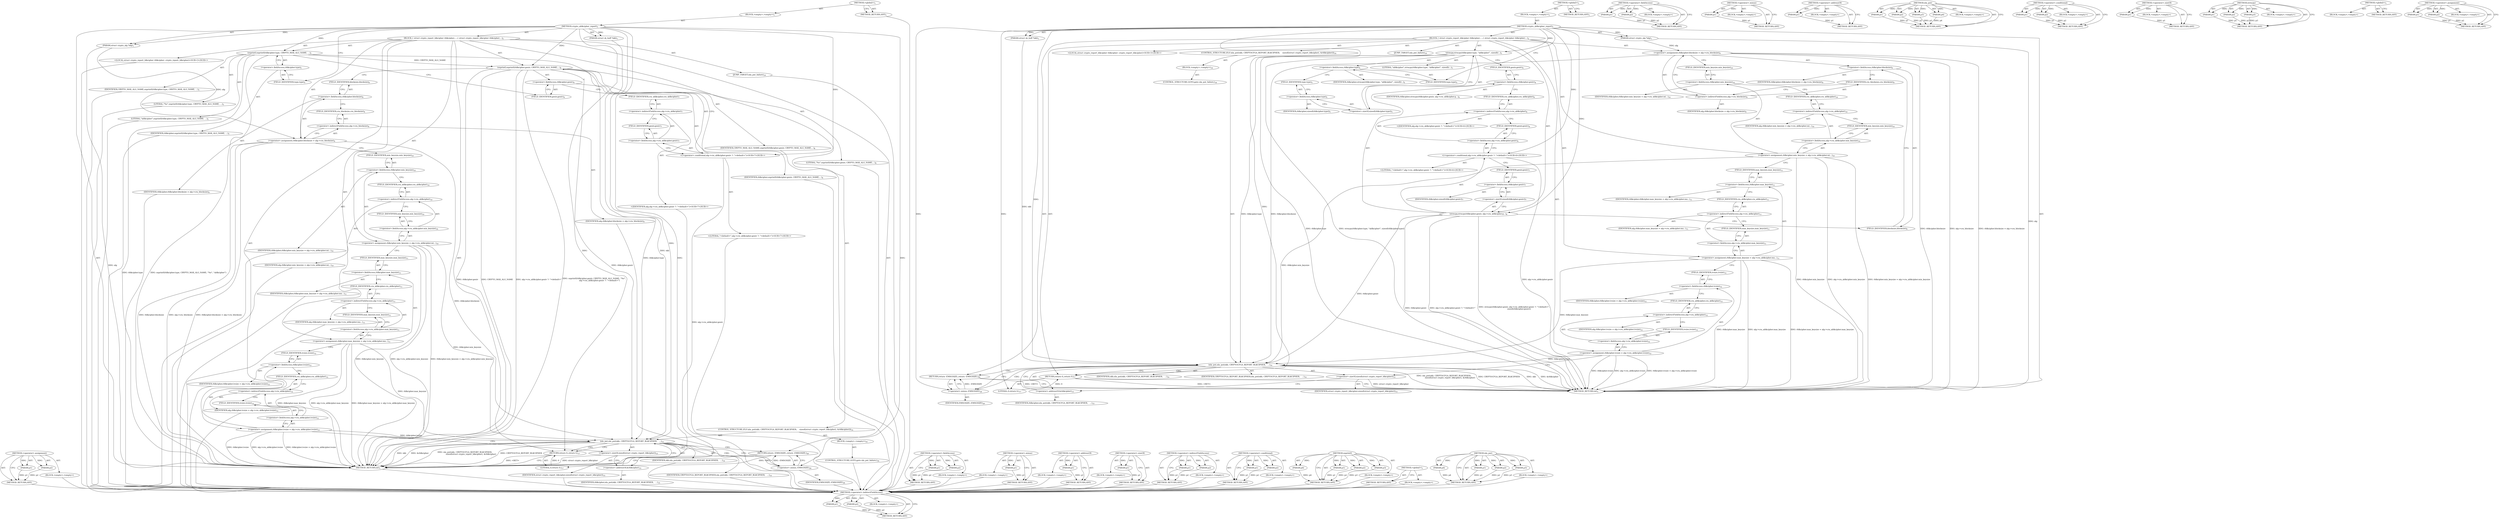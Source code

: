 digraph "&lt;operator&gt;.assignment" {
vulnerable_134 [label=<(METHOD,&lt;operator&gt;.assignment)>];
vulnerable_135 [label=<(PARAM,p1)>];
vulnerable_136 [label=<(PARAM,p2)>];
vulnerable_137 [label=<(BLOCK,&lt;empty&gt;,&lt;empty&gt;)>];
vulnerable_138 [label=<(METHOD_RETURN,ANY)>];
vulnerable_6 [label=<(METHOD,&lt;global&gt;)<SUB>1</SUB>>];
vulnerable_7 [label=<(BLOCK,&lt;empty&gt;,&lt;empty&gt;)<SUB>1</SUB>>];
vulnerable_8 [label=<(METHOD,crypto_ablkcipher_report)<SUB>1</SUB>>];
vulnerable_9 [label=<(PARAM,struct sk_buff *skb)<SUB>1</SUB>>];
vulnerable_10 [label=<(PARAM,struct crypto_alg *alg)<SUB>1</SUB>>];
vulnerable_11 [label=<(BLOCK,{
 	struct crypto_report_blkcipher rblkcipher;
...,{
 	struct crypto_report_blkcipher rblkcipher;
...)<SUB>2</SUB>>];
vulnerable_12 [label="<(LOCAL,struct crypto_report_blkcipher rblkcipher: crypto_report_blkcipher)<SUB>3</SUB>>"];
vulnerable_13 [label=<(snprintf,snprintf(rblkcipher.type, CRYPTO_MAX_ALG_NAME, ...)<SUB>5</SUB>>];
vulnerable_14 [label=<(&lt;operator&gt;.fieldAccess,rblkcipher.type)<SUB>5</SUB>>];
vulnerable_15 [label=<(IDENTIFIER,rblkcipher,snprintf(rblkcipher.type, CRYPTO_MAX_ALG_NAME, ...)<SUB>5</SUB>>];
vulnerable_16 [label=<(FIELD_IDENTIFIER,type,type)<SUB>5</SUB>>];
vulnerable_17 [label=<(IDENTIFIER,CRYPTO_MAX_ALG_NAME,snprintf(rblkcipher.type, CRYPTO_MAX_ALG_NAME, ...)<SUB>5</SUB>>];
vulnerable_18 [label=<(LITERAL,&quot;%s&quot;,snprintf(rblkcipher.type, CRYPTO_MAX_ALG_NAME, ...)<SUB>5</SUB>>];
vulnerable_19 [label=<(LITERAL,&quot;ablkcipher&quot;,snprintf(rblkcipher.type, CRYPTO_MAX_ALG_NAME, ...)<SUB>5</SUB>>];
vulnerable_20 [label=<(snprintf,snprintf(rblkcipher.geniv, CRYPTO_MAX_ALG_NAME,...)<SUB>6</SUB>>];
vulnerable_21 [label=<(&lt;operator&gt;.fieldAccess,rblkcipher.geniv)<SUB>6</SUB>>];
vulnerable_22 [label=<(IDENTIFIER,rblkcipher,snprintf(rblkcipher.geniv, CRYPTO_MAX_ALG_NAME,...)<SUB>6</SUB>>];
vulnerable_23 [label=<(FIELD_IDENTIFIER,geniv,geniv)<SUB>6</SUB>>];
vulnerable_24 [label=<(IDENTIFIER,CRYPTO_MAX_ALG_NAME,snprintf(rblkcipher.geniv, CRYPTO_MAX_ALG_NAME,...)<SUB>6</SUB>>];
vulnerable_25 [label=<(LITERAL,&quot;%s&quot;,snprintf(rblkcipher.geniv, CRYPTO_MAX_ALG_NAME,...)<SUB>6</SUB>>];
vulnerable_26 [label="<(&lt;operator&gt;.conditional,alg-&gt;cra_ablkcipher.geniv ?: &quot;&lt;default&gt;&quot;)<SUB>7</SUB>>"];
vulnerable_27 [label=<(&lt;operator&gt;.fieldAccess,alg-&gt;cra_ablkcipher.geniv)<SUB>7</SUB>>];
vulnerable_28 [label=<(&lt;operator&gt;.indirectFieldAccess,alg-&gt;cra_ablkcipher)<SUB>7</SUB>>];
vulnerable_29 [label="<(IDENTIFIER,alg,alg-&gt;cra_ablkcipher.geniv ?: &quot;&lt;default&gt;&quot;)<SUB>7</SUB>>"];
vulnerable_30 [label=<(FIELD_IDENTIFIER,cra_ablkcipher,cra_ablkcipher)<SUB>7</SUB>>];
vulnerable_31 [label=<(FIELD_IDENTIFIER,geniv,geniv)<SUB>7</SUB>>];
vulnerable_32 [label="<(LITERAL,&quot;&lt;default&gt;&quot;,alg-&gt;cra_ablkcipher.geniv ?: &quot;&lt;default&gt;&quot;)<SUB>7</SUB>>"];
vulnerable_33 [label=<(&lt;operator&gt;.assignment,rblkcipher.blocksize = alg-&gt;cra_blocksize)<SUB>9</SUB>>];
vulnerable_34 [label=<(&lt;operator&gt;.fieldAccess,rblkcipher.blocksize)<SUB>9</SUB>>];
vulnerable_35 [label=<(IDENTIFIER,rblkcipher,rblkcipher.blocksize = alg-&gt;cra_blocksize)<SUB>9</SUB>>];
vulnerable_36 [label=<(FIELD_IDENTIFIER,blocksize,blocksize)<SUB>9</SUB>>];
vulnerable_37 [label=<(&lt;operator&gt;.indirectFieldAccess,alg-&gt;cra_blocksize)<SUB>9</SUB>>];
vulnerable_38 [label=<(IDENTIFIER,alg,rblkcipher.blocksize = alg-&gt;cra_blocksize)<SUB>9</SUB>>];
vulnerable_39 [label=<(FIELD_IDENTIFIER,cra_blocksize,cra_blocksize)<SUB>9</SUB>>];
vulnerable_40 [label=<(&lt;operator&gt;.assignment,rblkcipher.min_keysize = alg-&gt;cra_ablkcipher.mi...)<SUB>10</SUB>>];
vulnerable_41 [label=<(&lt;operator&gt;.fieldAccess,rblkcipher.min_keysize)<SUB>10</SUB>>];
vulnerable_42 [label=<(IDENTIFIER,rblkcipher,rblkcipher.min_keysize = alg-&gt;cra_ablkcipher.mi...)<SUB>10</SUB>>];
vulnerable_43 [label=<(FIELD_IDENTIFIER,min_keysize,min_keysize)<SUB>10</SUB>>];
vulnerable_44 [label=<(&lt;operator&gt;.fieldAccess,alg-&gt;cra_ablkcipher.min_keysize)<SUB>10</SUB>>];
vulnerable_45 [label=<(&lt;operator&gt;.indirectFieldAccess,alg-&gt;cra_ablkcipher)<SUB>10</SUB>>];
vulnerable_46 [label=<(IDENTIFIER,alg,rblkcipher.min_keysize = alg-&gt;cra_ablkcipher.mi...)<SUB>10</SUB>>];
vulnerable_47 [label=<(FIELD_IDENTIFIER,cra_ablkcipher,cra_ablkcipher)<SUB>10</SUB>>];
vulnerable_48 [label=<(FIELD_IDENTIFIER,min_keysize,min_keysize)<SUB>10</SUB>>];
vulnerable_49 [label=<(&lt;operator&gt;.assignment,rblkcipher.max_keysize = alg-&gt;cra_ablkcipher.ma...)<SUB>11</SUB>>];
vulnerable_50 [label=<(&lt;operator&gt;.fieldAccess,rblkcipher.max_keysize)<SUB>11</SUB>>];
vulnerable_51 [label=<(IDENTIFIER,rblkcipher,rblkcipher.max_keysize = alg-&gt;cra_ablkcipher.ma...)<SUB>11</SUB>>];
vulnerable_52 [label=<(FIELD_IDENTIFIER,max_keysize,max_keysize)<SUB>11</SUB>>];
vulnerable_53 [label=<(&lt;operator&gt;.fieldAccess,alg-&gt;cra_ablkcipher.max_keysize)<SUB>11</SUB>>];
vulnerable_54 [label=<(&lt;operator&gt;.indirectFieldAccess,alg-&gt;cra_ablkcipher)<SUB>11</SUB>>];
vulnerable_55 [label=<(IDENTIFIER,alg,rblkcipher.max_keysize = alg-&gt;cra_ablkcipher.ma...)<SUB>11</SUB>>];
vulnerable_56 [label=<(FIELD_IDENTIFIER,cra_ablkcipher,cra_ablkcipher)<SUB>11</SUB>>];
vulnerable_57 [label=<(FIELD_IDENTIFIER,max_keysize,max_keysize)<SUB>11</SUB>>];
vulnerable_58 [label=<(&lt;operator&gt;.assignment,rblkcipher.ivsize = alg-&gt;cra_ablkcipher.ivsize)<SUB>12</SUB>>];
vulnerable_59 [label=<(&lt;operator&gt;.fieldAccess,rblkcipher.ivsize)<SUB>12</SUB>>];
vulnerable_60 [label=<(IDENTIFIER,rblkcipher,rblkcipher.ivsize = alg-&gt;cra_ablkcipher.ivsize)<SUB>12</SUB>>];
vulnerable_61 [label=<(FIELD_IDENTIFIER,ivsize,ivsize)<SUB>12</SUB>>];
vulnerable_62 [label=<(&lt;operator&gt;.fieldAccess,alg-&gt;cra_ablkcipher.ivsize)<SUB>12</SUB>>];
vulnerable_63 [label=<(&lt;operator&gt;.indirectFieldAccess,alg-&gt;cra_ablkcipher)<SUB>12</SUB>>];
vulnerable_64 [label=<(IDENTIFIER,alg,rblkcipher.ivsize = alg-&gt;cra_ablkcipher.ivsize)<SUB>12</SUB>>];
vulnerable_65 [label=<(FIELD_IDENTIFIER,cra_ablkcipher,cra_ablkcipher)<SUB>12</SUB>>];
vulnerable_66 [label=<(FIELD_IDENTIFIER,ivsize,ivsize)<SUB>12</SUB>>];
vulnerable_67 [label=<(CONTROL_STRUCTURE,IF,if (nla_put(skb, CRYPTOCFGA_REPORT_BLKCIPHER,
		    sizeof(struct crypto_report_blkcipher), &amp;rblkcipher)))<SUB>14</SUB>>];
vulnerable_68 [label=<(nla_put,nla_put(skb, CRYPTOCFGA_REPORT_BLKCIPHER,
		   ...)<SUB>14</SUB>>];
vulnerable_69 [label=<(IDENTIFIER,skb,nla_put(skb, CRYPTOCFGA_REPORT_BLKCIPHER,
		   ...)<SUB>14</SUB>>];
vulnerable_70 [label=<(IDENTIFIER,CRYPTOCFGA_REPORT_BLKCIPHER,nla_put(skb, CRYPTOCFGA_REPORT_BLKCIPHER,
		   ...)<SUB>14</SUB>>];
vulnerable_71 [label=<(&lt;operator&gt;.sizeOf,sizeof(struct crypto_report_blkcipher))<SUB>15</SUB>>];
vulnerable_72 [label=<(IDENTIFIER,struct crypto_report_blkcipher,sizeof(struct crypto_report_blkcipher))<SUB>15</SUB>>];
vulnerable_73 [label=<(&lt;operator&gt;.addressOf,&amp;rblkcipher)<SUB>15</SUB>>];
vulnerable_74 [label=<(IDENTIFIER,rblkcipher,nla_put(skb, CRYPTOCFGA_REPORT_BLKCIPHER,
		   ...)<SUB>15</SUB>>];
vulnerable_75 [label=<(BLOCK,&lt;empty&gt;,&lt;empty&gt;)<SUB>16</SUB>>];
vulnerable_76 [label=<(CONTROL_STRUCTURE,GOTO,goto nla_put_failure;)<SUB>16</SUB>>];
vulnerable_77 [label=<(RETURN,return 0;,return 0;)<SUB>17</SUB>>];
vulnerable_78 [label=<(LITERAL,0,return 0;)<SUB>17</SUB>>];
vulnerable_79 [label=<(JUMP_TARGET,nla_put_failure)<SUB>19</SUB>>];
vulnerable_80 [label=<(RETURN,return -EMSGSIZE;,return -EMSGSIZE;)<SUB>20</SUB>>];
vulnerable_81 [label=<(&lt;operator&gt;.minus,-EMSGSIZE)<SUB>20</SUB>>];
vulnerable_82 [label=<(IDENTIFIER,EMSGSIZE,-EMSGSIZE)<SUB>20</SUB>>];
vulnerable_83 [label=<(METHOD_RETURN,int)<SUB>1</SUB>>];
vulnerable_85 [label=<(METHOD_RETURN,ANY)<SUB>1</SUB>>];
vulnerable_119 [label=<(METHOD,&lt;operator&gt;.fieldAccess)>];
vulnerable_120 [label=<(PARAM,p1)>];
vulnerable_121 [label=<(PARAM,p2)>];
vulnerable_122 [label=<(BLOCK,&lt;empty&gt;,&lt;empty&gt;)>];
vulnerable_123 [label=<(METHOD_RETURN,ANY)>];
vulnerable_154 [label=<(METHOD,&lt;operator&gt;.minus)>];
vulnerable_155 [label=<(PARAM,p1)>];
vulnerable_156 [label=<(BLOCK,&lt;empty&gt;,&lt;empty&gt;)>];
vulnerable_157 [label=<(METHOD_RETURN,ANY)>];
vulnerable_150 [label=<(METHOD,&lt;operator&gt;.addressOf)>];
vulnerable_151 [label=<(PARAM,p1)>];
vulnerable_152 [label=<(BLOCK,&lt;empty&gt;,&lt;empty&gt;)>];
vulnerable_153 [label=<(METHOD_RETURN,ANY)>];
vulnerable_146 [label=<(METHOD,&lt;operator&gt;.sizeOf)>];
vulnerable_147 [label=<(PARAM,p1)>];
vulnerable_148 [label=<(BLOCK,&lt;empty&gt;,&lt;empty&gt;)>];
vulnerable_149 [label=<(METHOD_RETURN,ANY)>];
vulnerable_129 [label=<(METHOD,&lt;operator&gt;.indirectFieldAccess)>];
vulnerable_130 [label=<(PARAM,p1)>];
vulnerable_131 [label=<(PARAM,p2)>];
vulnerable_132 [label=<(BLOCK,&lt;empty&gt;,&lt;empty&gt;)>];
vulnerable_133 [label=<(METHOD_RETURN,ANY)>];
vulnerable_124 [label=<(METHOD,&lt;operator&gt;.conditional)>];
vulnerable_125 [label=<(PARAM,p1)>];
vulnerable_126 [label=<(PARAM,p2)>];
vulnerable_127 [label=<(BLOCK,&lt;empty&gt;,&lt;empty&gt;)>];
vulnerable_128 [label=<(METHOD_RETURN,ANY)>];
vulnerable_112 [label=<(METHOD,snprintf)>];
vulnerable_113 [label=<(PARAM,p1)>];
vulnerable_114 [label=<(PARAM,p2)>];
vulnerable_115 [label=<(PARAM,p3)>];
vulnerable_116 [label=<(PARAM,p4)>];
vulnerable_117 [label=<(BLOCK,&lt;empty&gt;,&lt;empty&gt;)>];
vulnerable_118 [label=<(METHOD_RETURN,ANY)>];
vulnerable_106 [label=<(METHOD,&lt;global&gt;)<SUB>1</SUB>>];
vulnerable_107 [label=<(BLOCK,&lt;empty&gt;,&lt;empty&gt;)>];
vulnerable_108 [label=<(METHOD_RETURN,ANY)>];
vulnerable_139 [label=<(METHOD,nla_put)>];
vulnerable_140 [label=<(PARAM,p1)>];
vulnerable_141 [label=<(PARAM,p2)>];
vulnerable_142 [label=<(PARAM,p3)>];
vulnerable_143 [label=<(PARAM,p4)>];
vulnerable_144 [label=<(BLOCK,&lt;empty&gt;,&lt;empty&gt;)>];
vulnerable_145 [label=<(METHOD_RETURN,ANY)>];
fixed_134 [label=<(METHOD,&lt;operator&gt;.indirectFieldAccess)>];
fixed_135 [label=<(PARAM,p1)>];
fixed_136 [label=<(PARAM,p2)>];
fixed_137 [label=<(BLOCK,&lt;empty&gt;,&lt;empty&gt;)>];
fixed_138 [label=<(METHOD_RETURN,ANY)>];
fixed_6 [label=<(METHOD,&lt;global&gt;)<SUB>1</SUB>>];
fixed_7 [label=<(BLOCK,&lt;empty&gt;,&lt;empty&gt;)<SUB>1</SUB>>];
fixed_8 [label=<(METHOD,crypto_ablkcipher_report)<SUB>1</SUB>>];
fixed_9 [label=<(PARAM,struct sk_buff *skb)<SUB>1</SUB>>];
fixed_10 [label=<(PARAM,struct crypto_alg *alg)<SUB>1</SUB>>];
fixed_11 [label=<(BLOCK,{
 	struct crypto_report_blkcipher rblkcipher;
...,{
 	struct crypto_report_blkcipher rblkcipher;
...)<SUB>2</SUB>>];
fixed_12 [label="<(LOCAL,struct crypto_report_blkcipher rblkcipher: crypto_report_blkcipher)<SUB>3</SUB>>"];
fixed_13 [label=<(strncpy,strncpy(rblkcipher.type, &quot;ablkcipher&quot;, sizeof(r...)<SUB>5</SUB>>];
fixed_14 [label=<(&lt;operator&gt;.fieldAccess,rblkcipher.type)<SUB>5</SUB>>];
fixed_15 [label=<(IDENTIFIER,rblkcipher,strncpy(rblkcipher.type, &quot;ablkcipher&quot;, sizeof(r...)<SUB>5</SUB>>];
fixed_16 [label=<(FIELD_IDENTIFIER,type,type)<SUB>5</SUB>>];
fixed_17 [label=<(LITERAL,&quot;ablkcipher&quot;,strncpy(rblkcipher.type, &quot;ablkcipher&quot;, sizeof(r...)<SUB>5</SUB>>];
fixed_18 [label=<(&lt;operator&gt;.sizeOf,sizeof(rblkcipher.type))<SUB>5</SUB>>];
fixed_19 [label=<(&lt;operator&gt;.fieldAccess,rblkcipher.type)<SUB>5</SUB>>];
fixed_20 [label=<(IDENTIFIER,rblkcipher,sizeof(rblkcipher.type))<SUB>5</SUB>>];
fixed_21 [label=<(FIELD_IDENTIFIER,type,type)<SUB>5</SUB>>];
fixed_22 [label=<(strncpy,strncpy(rblkcipher.geniv, alg-&gt;cra_ablkcipher.g...)<SUB>6</SUB>>];
fixed_23 [label=<(&lt;operator&gt;.fieldAccess,rblkcipher.geniv)<SUB>6</SUB>>];
fixed_24 [label=<(IDENTIFIER,rblkcipher,strncpy(rblkcipher.geniv, alg-&gt;cra_ablkcipher.g...)<SUB>6</SUB>>];
fixed_25 [label=<(FIELD_IDENTIFIER,geniv,geniv)<SUB>6</SUB>>];
fixed_26 [label="<(&lt;operator&gt;.conditional,alg-&gt;cra_ablkcipher.geniv ?: &quot;&lt;default&gt;&quot;)<SUB>6</SUB>>"];
fixed_27 [label=<(&lt;operator&gt;.fieldAccess,alg-&gt;cra_ablkcipher.geniv)<SUB>6</SUB>>];
fixed_28 [label=<(&lt;operator&gt;.indirectFieldAccess,alg-&gt;cra_ablkcipher)<SUB>6</SUB>>];
fixed_29 [label="<(IDENTIFIER,alg,alg-&gt;cra_ablkcipher.geniv ?: &quot;&lt;default&gt;&quot;)<SUB>6</SUB>>"];
fixed_30 [label=<(FIELD_IDENTIFIER,cra_ablkcipher,cra_ablkcipher)<SUB>6</SUB>>];
fixed_31 [label=<(FIELD_IDENTIFIER,geniv,geniv)<SUB>6</SUB>>];
fixed_32 [label="<(LITERAL,&quot;&lt;default&gt;&quot;,alg-&gt;cra_ablkcipher.geniv ?: &quot;&lt;default&gt;&quot;)<SUB>6</SUB>>"];
fixed_33 [label=<(&lt;operator&gt;.sizeOf,sizeof(rblkcipher.geniv))<SUB>7</SUB>>];
fixed_34 [label=<(&lt;operator&gt;.fieldAccess,rblkcipher.geniv)<SUB>7</SUB>>];
fixed_35 [label=<(IDENTIFIER,rblkcipher,sizeof(rblkcipher.geniv))<SUB>7</SUB>>];
fixed_36 [label=<(FIELD_IDENTIFIER,geniv,geniv)<SUB>7</SUB>>];
fixed_37 [label=<(&lt;operator&gt;.assignment,rblkcipher.blocksize = alg-&gt;cra_blocksize)<SUB>9</SUB>>];
fixed_38 [label=<(&lt;operator&gt;.fieldAccess,rblkcipher.blocksize)<SUB>9</SUB>>];
fixed_39 [label=<(IDENTIFIER,rblkcipher,rblkcipher.blocksize = alg-&gt;cra_blocksize)<SUB>9</SUB>>];
fixed_40 [label=<(FIELD_IDENTIFIER,blocksize,blocksize)<SUB>9</SUB>>];
fixed_41 [label=<(&lt;operator&gt;.indirectFieldAccess,alg-&gt;cra_blocksize)<SUB>9</SUB>>];
fixed_42 [label=<(IDENTIFIER,alg,rblkcipher.blocksize = alg-&gt;cra_blocksize)<SUB>9</SUB>>];
fixed_43 [label=<(FIELD_IDENTIFIER,cra_blocksize,cra_blocksize)<SUB>9</SUB>>];
fixed_44 [label=<(&lt;operator&gt;.assignment,rblkcipher.min_keysize = alg-&gt;cra_ablkcipher.mi...)<SUB>10</SUB>>];
fixed_45 [label=<(&lt;operator&gt;.fieldAccess,rblkcipher.min_keysize)<SUB>10</SUB>>];
fixed_46 [label=<(IDENTIFIER,rblkcipher,rblkcipher.min_keysize = alg-&gt;cra_ablkcipher.mi...)<SUB>10</SUB>>];
fixed_47 [label=<(FIELD_IDENTIFIER,min_keysize,min_keysize)<SUB>10</SUB>>];
fixed_48 [label=<(&lt;operator&gt;.fieldAccess,alg-&gt;cra_ablkcipher.min_keysize)<SUB>10</SUB>>];
fixed_49 [label=<(&lt;operator&gt;.indirectFieldAccess,alg-&gt;cra_ablkcipher)<SUB>10</SUB>>];
fixed_50 [label=<(IDENTIFIER,alg,rblkcipher.min_keysize = alg-&gt;cra_ablkcipher.mi...)<SUB>10</SUB>>];
fixed_51 [label=<(FIELD_IDENTIFIER,cra_ablkcipher,cra_ablkcipher)<SUB>10</SUB>>];
fixed_52 [label=<(FIELD_IDENTIFIER,min_keysize,min_keysize)<SUB>10</SUB>>];
fixed_53 [label=<(&lt;operator&gt;.assignment,rblkcipher.max_keysize = alg-&gt;cra_ablkcipher.ma...)<SUB>11</SUB>>];
fixed_54 [label=<(&lt;operator&gt;.fieldAccess,rblkcipher.max_keysize)<SUB>11</SUB>>];
fixed_55 [label=<(IDENTIFIER,rblkcipher,rblkcipher.max_keysize = alg-&gt;cra_ablkcipher.ma...)<SUB>11</SUB>>];
fixed_56 [label=<(FIELD_IDENTIFIER,max_keysize,max_keysize)<SUB>11</SUB>>];
fixed_57 [label=<(&lt;operator&gt;.fieldAccess,alg-&gt;cra_ablkcipher.max_keysize)<SUB>11</SUB>>];
fixed_58 [label=<(&lt;operator&gt;.indirectFieldAccess,alg-&gt;cra_ablkcipher)<SUB>11</SUB>>];
fixed_59 [label=<(IDENTIFIER,alg,rblkcipher.max_keysize = alg-&gt;cra_ablkcipher.ma...)<SUB>11</SUB>>];
fixed_60 [label=<(FIELD_IDENTIFIER,cra_ablkcipher,cra_ablkcipher)<SUB>11</SUB>>];
fixed_61 [label=<(FIELD_IDENTIFIER,max_keysize,max_keysize)<SUB>11</SUB>>];
fixed_62 [label=<(&lt;operator&gt;.assignment,rblkcipher.ivsize = alg-&gt;cra_ablkcipher.ivsize)<SUB>12</SUB>>];
fixed_63 [label=<(&lt;operator&gt;.fieldAccess,rblkcipher.ivsize)<SUB>12</SUB>>];
fixed_64 [label=<(IDENTIFIER,rblkcipher,rblkcipher.ivsize = alg-&gt;cra_ablkcipher.ivsize)<SUB>12</SUB>>];
fixed_65 [label=<(FIELD_IDENTIFIER,ivsize,ivsize)<SUB>12</SUB>>];
fixed_66 [label=<(&lt;operator&gt;.fieldAccess,alg-&gt;cra_ablkcipher.ivsize)<SUB>12</SUB>>];
fixed_67 [label=<(&lt;operator&gt;.indirectFieldAccess,alg-&gt;cra_ablkcipher)<SUB>12</SUB>>];
fixed_68 [label=<(IDENTIFIER,alg,rblkcipher.ivsize = alg-&gt;cra_ablkcipher.ivsize)<SUB>12</SUB>>];
fixed_69 [label=<(FIELD_IDENTIFIER,cra_ablkcipher,cra_ablkcipher)<SUB>12</SUB>>];
fixed_70 [label=<(FIELD_IDENTIFIER,ivsize,ivsize)<SUB>12</SUB>>];
fixed_71 [label=<(CONTROL_STRUCTURE,IF,if (nla_put(skb, CRYPTOCFGA_REPORT_BLKCIPHER,
		    sizeof(struct crypto_report_blkcipher), &amp;rblkcipher)))<SUB>14</SUB>>];
fixed_72 [label=<(nla_put,nla_put(skb, CRYPTOCFGA_REPORT_BLKCIPHER,
		   ...)<SUB>14</SUB>>];
fixed_73 [label=<(IDENTIFIER,skb,nla_put(skb, CRYPTOCFGA_REPORT_BLKCIPHER,
		   ...)<SUB>14</SUB>>];
fixed_74 [label=<(IDENTIFIER,CRYPTOCFGA_REPORT_BLKCIPHER,nla_put(skb, CRYPTOCFGA_REPORT_BLKCIPHER,
		   ...)<SUB>14</SUB>>];
fixed_75 [label=<(&lt;operator&gt;.sizeOf,sizeof(struct crypto_report_blkcipher))<SUB>15</SUB>>];
fixed_76 [label=<(IDENTIFIER,struct crypto_report_blkcipher,sizeof(struct crypto_report_blkcipher))<SUB>15</SUB>>];
fixed_77 [label=<(&lt;operator&gt;.addressOf,&amp;rblkcipher)<SUB>15</SUB>>];
fixed_78 [label=<(IDENTIFIER,rblkcipher,nla_put(skb, CRYPTOCFGA_REPORT_BLKCIPHER,
		   ...)<SUB>15</SUB>>];
fixed_79 [label=<(BLOCK,&lt;empty&gt;,&lt;empty&gt;)<SUB>16</SUB>>];
fixed_80 [label=<(CONTROL_STRUCTURE,GOTO,goto nla_put_failure;)<SUB>16</SUB>>];
fixed_81 [label=<(RETURN,return 0;,return 0;)<SUB>17</SUB>>];
fixed_82 [label=<(LITERAL,0,return 0;)<SUB>17</SUB>>];
fixed_83 [label=<(JUMP_TARGET,nla_put_failure)<SUB>19</SUB>>];
fixed_84 [label=<(RETURN,return -EMSGSIZE;,return -EMSGSIZE;)<SUB>20</SUB>>];
fixed_85 [label=<(&lt;operator&gt;.minus,-EMSGSIZE)<SUB>20</SUB>>];
fixed_86 [label=<(IDENTIFIER,EMSGSIZE,-EMSGSIZE)<SUB>20</SUB>>];
fixed_87 [label=<(METHOD_RETURN,int)<SUB>1</SUB>>];
fixed_89 [label=<(METHOD_RETURN,ANY)<SUB>1</SUB>>];
fixed_120 [label=<(METHOD,&lt;operator&gt;.fieldAccess)>];
fixed_121 [label=<(PARAM,p1)>];
fixed_122 [label=<(PARAM,p2)>];
fixed_123 [label=<(BLOCK,&lt;empty&gt;,&lt;empty&gt;)>];
fixed_124 [label=<(METHOD_RETURN,ANY)>];
fixed_155 [label=<(METHOD,&lt;operator&gt;.minus)>];
fixed_156 [label=<(PARAM,p1)>];
fixed_157 [label=<(BLOCK,&lt;empty&gt;,&lt;empty&gt;)>];
fixed_158 [label=<(METHOD_RETURN,ANY)>];
fixed_151 [label=<(METHOD,&lt;operator&gt;.addressOf)>];
fixed_152 [label=<(PARAM,p1)>];
fixed_153 [label=<(BLOCK,&lt;empty&gt;,&lt;empty&gt;)>];
fixed_154 [label=<(METHOD_RETURN,ANY)>];
fixed_144 [label=<(METHOD,nla_put)>];
fixed_145 [label=<(PARAM,p1)>];
fixed_146 [label=<(PARAM,p2)>];
fixed_147 [label=<(PARAM,p3)>];
fixed_148 [label=<(PARAM,p4)>];
fixed_149 [label=<(BLOCK,&lt;empty&gt;,&lt;empty&gt;)>];
fixed_150 [label=<(METHOD_RETURN,ANY)>];
fixed_129 [label=<(METHOD,&lt;operator&gt;.conditional)>];
fixed_130 [label=<(PARAM,p1)>];
fixed_131 [label=<(PARAM,p2)>];
fixed_132 [label=<(BLOCK,&lt;empty&gt;,&lt;empty&gt;)>];
fixed_133 [label=<(METHOD_RETURN,ANY)>];
fixed_125 [label=<(METHOD,&lt;operator&gt;.sizeOf)>];
fixed_126 [label=<(PARAM,p1)>];
fixed_127 [label=<(BLOCK,&lt;empty&gt;,&lt;empty&gt;)>];
fixed_128 [label=<(METHOD_RETURN,ANY)>];
fixed_114 [label=<(METHOD,strncpy)>];
fixed_115 [label=<(PARAM,p1)>];
fixed_116 [label=<(PARAM,p2)>];
fixed_117 [label=<(PARAM,p3)>];
fixed_118 [label=<(BLOCK,&lt;empty&gt;,&lt;empty&gt;)>];
fixed_119 [label=<(METHOD_RETURN,ANY)>];
fixed_108 [label=<(METHOD,&lt;global&gt;)<SUB>1</SUB>>];
fixed_109 [label=<(BLOCK,&lt;empty&gt;,&lt;empty&gt;)>];
fixed_110 [label=<(METHOD_RETURN,ANY)>];
fixed_139 [label=<(METHOD,&lt;operator&gt;.assignment)>];
fixed_140 [label=<(PARAM,p1)>];
fixed_141 [label=<(PARAM,p2)>];
fixed_142 [label=<(BLOCK,&lt;empty&gt;,&lt;empty&gt;)>];
fixed_143 [label=<(METHOD_RETURN,ANY)>];
vulnerable_134 -> vulnerable_135  [key=0, label="AST: "];
vulnerable_134 -> vulnerable_135  [key=1, label="DDG: "];
vulnerable_134 -> vulnerable_137  [key=0, label="AST: "];
vulnerable_134 -> vulnerable_136  [key=0, label="AST: "];
vulnerable_134 -> vulnerable_136  [key=1, label="DDG: "];
vulnerable_134 -> vulnerable_138  [key=0, label="AST: "];
vulnerable_134 -> vulnerable_138  [key=1, label="CFG: "];
vulnerable_135 -> vulnerable_138  [key=0, label="DDG: p1"];
vulnerable_136 -> vulnerable_138  [key=0, label="DDG: p2"];
vulnerable_137 -> fixed_134  [key=0];
vulnerable_138 -> fixed_134  [key=0];
vulnerable_6 -> vulnerable_7  [key=0, label="AST: "];
vulnerable_6 -> vulnerable_85  [key=0, label="AST: "];
vulnerable_6 -> vulnerable_85  [key=1, label="CFG: "];
vulnerable_7 -> vulnerable_8  [key=0, label="AST: "];
vulnerable_8 -> vulnerable_9  [key=0, label="AST: "];
vulnerable_8 -> vulnerable_9  [key=1, label="DDG: "];
vulnerable_8 -> vulnerable_10  [key=0, label="AST: "];
vulnerable_8 -> vulnerable_10  [key=1, label="DDG: "];
vulnerable_8 -> vulnerable_11  [key=0, label="AST: "];
vulnerable_8 -> vulnerable_83  [key=0, label="AST: "];
vulnerable_8 -> vulnerable_16  [key=0, label="CFG: "];
vulnerable_8 -> vulnerable_77  [key=0, label="DDG: "];
vulnerable_8 -> vulnerable_13  [key=0, label="DDG: "];
vulnerable_8 -> vulnerable_20  [key=0, label="DDG: "];
vulnerable_8 -> vulnerable_78  [key=0, label="DDG: "];
vulnerable_8 -> vulnerable_26  [key=0, label="DDG: "];
vulnerable_8 -> vulnerable_68  [key=0, label="DDG: "];
vulnerable_8 -> vulnerable_81  [key=0, label="DDG: "];
vulnerable_9 -> vulnerable_68  [key=0, label="DDG: skb"];
vulnerable_10 -> vulnerable_83  [key=0, label="DDG: alg"];
vulnerable_10 -> vulnerable_33  [key=0, label="DDG: alg"];
vulnerable_11 -> vulnerable_12  [key=0, label="AST: "];
vulnerable_11 -> vulnerable_13  [key=0, label="AST: "];
vulnerable_11 -> vulnerable_20  [key=0, label="AST: "];
vulnerable_11 -> vulnerable_33  [key=0, label="AST: "];
vulnerable_11 -> vulnerable_40  [key=0, label="AST: "];
vulnerable_11 -> vulnerable_49  [key=0, label="AST: "];
vulnerable_11 -> vulnerable_58  [key=0, label="AST: "];
vulnerable_11 -> vulnerable_67  [key=0, label="AST: "];
vulnerable_11 -> vulnerable_77  [key=0, label="AST: "];
vulnerable_11 -> vulnerable_79  [key=0, label="AST: "];
vulnerable_11 -> vulnerable_80  [key=0, label="AST: "];
vulnerable_12 -> fixed_134  [key=0];
vulnerable_13 -> vulnerable_14  [key=0, label="AST: "];
vulnerable_13 -> vulnerable_17  [key=0, label="AST: "];
vulnerable_13 -> vulnerable_18  [key=0, label="AST: "];
vulnerable_13 -> vulnerable_19  [key=0, label="AST: "];
vulnerable_13 -> vulnerable_23  [key=0, label="CFG: "];
vulnerable_13 -> vulnerable_83  [key=0, label="DDG: rblkcipher.type"];
vulnerable_13 -> vulnerable_83  [key=1, label="DDG: snprintf(rblkcipher.type, CRYPTO_MAX_ALG_NAME, &quot;%s&quot;, &quot;ablkcipher&quot;)"];
vulnerable_13 -> vulnerable_20  [key=0, label="DDG: CRYPTO_MAX_ALG_NAME"];
vulnerable_13 -> vulnerable_68  [key=0, label="DDG: rblkcipher.type"];
vulnerable_14 -> vulnerable_15  [key=0, label="AST: "];
vulnerable_14 -> vulnerable_16  [key=0, label="AST: "];
vulnerable_14 -> vulnerable_13  [key=0, label="CFG: "];
vulnerable_15 -> fixed_134  [key=0];
vulnerable_16 -> vulnerable_14  [key=0, label="CFG: "];
vulnerable_17 -> fixed_134  [key=0];
vulnerable_18 -> fixed_134  [key=0];
vulnerable_19 -> fixed_134  [key=0];
vulnerable_20 -> vulnerable_21  [key=0, label="AST: "];
vulnerable_20 -> vulnerable_24  [key=0, label="AST: "];
vulnerable_20 -> vulnerable_25  [key=0, label="AST: "];
vulnerable_20 -> vulnerable_26  [key=0, label="AST: "];
vulnerable_20 -> vulnerable_36  [key=0, label="CFG: "];
vulnerable_20 -> vulnerable_83  [key=0, label="DDG: rblkcipher.geniv"];
vulnerable_20 -> vulnerable_83  [key=1, label="DDG: CRYPTO_MAX_ALG_NAME"];
vulnerable_20 -> vulnerable_83  [key=2, label="DDG: alg-&gt;cra_ablkcipher.geniv ?: &quot;&lt;default&gt;&quot;"];
vulnerable_20 -> vulnerable_83  [key=3, label="DDG: snprintf(rblkcipher.geniv, CRYPTO_MAX_ALG_NAME, &quot;%s&quot;,
		 alg-&gt;cra_ablkcipher.geniv ?: &quot;&lt;default&gt;&quot;)"];
vulnerable_20 -> vulnerable_68  [key=0, label="DDG: rblkcipher.geniv"];
vulnerable_21 -> vulnerable_22  [key=0, label="AST: "];
vulnerable_21 -> vulnerable_23  [key=0, label="AST: "];
vulnerable_21 -> vulnerable_30  [key=0, label="CFG: "];
vulnerable_22 -> fixed_134  [key=0];
vulnerable_23 -> vulnerable_21  [key=0, label="CFG: "];
vulnerable_24 -> fixed_134  [key=0];
vulnerable_25 -> fixed_134  [key=0];
vulnerable_26 -> vulnerable_27  [key=0, label="AST: "];
vulnerable_26 -> vulnerable_32  [key=0, label="AST: "];
vulnerable_26 -> vulnerable_20  [key=0, label="CFG: "];
vulnerable_26 -> vulnerable_83  [key=0, label="DDG: alg-&gt;cra_ablkcipher.geniv"];
vulnerable_27 -> vulnerable_28  [key=0, label="AST: "];
vulnerable_27 -> vulnerable_31  [key=0, label="AST: "];
vulnerable_27 -> vulnerable_26  [key=0, label="CFG: "];
vulnerable_28 -> vulnerable_29  [key=0, label="AST: "];
vulnerable_28 -> vulnerable_30  [key=0, label="AST: "];
vulnerable_28 -> vulnerable_31  [key=0, label="CFG: "];
vulnerable_29 -> fixed_134  [key=0];
vulnerable_30 -> vulnerable_28  [key=0, label="CFG: "];
vulnerable_31 -> vulnerable_27  [key=0, label="CFG: "];
vulnerable_32 -> fixed_134  [key=0];
vulnerable_33 -> vulnerable_34  [key=0, label="AST: "];
vulnerable_33 -> vulnerable_37  [key=0, label="AST: "];
vulnerable_33 -> vulnerable_43  [key=0, label="CFG: "];
vulnerable_33 -> vulnerable_83  [key=0, label="DDG: rblkcipher.blocksize"];
vulnerable_33 -> vulnerable_83  [key=1, label="DDG: alg-&gt;cra_blocksize"];
vulnerable_33 -> vulnerable_83  [key=2, label="DDG: rblkcipher.blocksize = alg-&gt;cra_blocksize"];
vulnerable_33 -> vulnerable_68  [key=0, label="DDG: rblkcipher.blocksize"];
vulnerable_34 -> vulnerable_35  [key=0, label="AST: "];
vulnerable_34 -> vulnerable_36  [key=0, label="AST: "];
vulnerable_34 -> vulnerable_39  [key=0, label="CFG: "];
vulnerable_35 -> fixed_134  [key=0];
vulnerable_36 -> vulnerable_34  [key=0, label="CFG: "];
vulnerable_37 -> vulnerable_38  [key=0, label="AST: "];
vulnerable_37 -> vulnerable_39  [key=0, label="AST: "];
vulnerable_37 -> vulnerable_33  [key=0, label="CFG: "];
vulnerable_38 -> fixed_134  [key=0];
vulnerable_39 -> vulnerable_37  [key=0, label="CFG: "];
vulnerable_40 -> vulnerable_41  [key=0, label="AST: "];
vulnerable_40 -> vulnerable_44  [key=0, label="AST: "];
vulnerable_40 -> vulnerable_52  [key=0, label="CFG: "];
vulnerable_40 -> vulnerable_83  [key=0, label="DDG: rblkcipher.min_keysize"];
vulnerable_40 -> vulnerable_83  [key=1, label="DDG: alg-&gt;cra_ablkcipher.min_keysize"];
vulnerable_40 -> vulnerable_83  [key=2, label="DDG: rblkcipher.min_keysize = alg-&gt;cra_ablkcipher.min_keysize"];
vulnerable_40 -> vulnerable_68  [key=0, label="DDG: rblkcipher.min_keysize"];
vulnerable_41 -> vulnerable_42  [key=0, label="AST: "];
vulnerable_41 -> vulnerable_43  [key=0, label="AST: "];
vulnerable_41 -> vulnerable_47  [key=0, label="CFG: "];
vulnerable_42 -> fixed_134  [key=0];
vulnerable_43 -> vulnerable_41  [key=0, label="CFG: "];
vulnerable_44 -> vulnerable_45  [key=0, label="AST: "];
vulnerable_44 -> vulnerable_48  [key=0, label="AST: "];
vulnerable_44 -> vulnerable_40  [key=0, label="CFG: "];
vulnerable_45 -> vulnerable_46  [key=0, label="AST: "];
vulnerable_45 -> vulnerable_47  [key=0, label="AST: "];
vulnerable_45 -> vulnerable_48  [key=0, label="CFG: "];
vulnerable_46 -> fixed_134  [key=0];
vulnerable_47 -> vulnerable_45  [key=0, label="CFG: "];
vulnerable_48 -> vulnerable_44  [key=0, label="CFG: "];
vulnerable_49 -> vulnerable_50  [key=0, label="AST: "];
vulnerable_49 -> vulnerable_53  [key=0, label="AST: "];
vulnerable_49 -> vulnerable_61  [key=0, label="CFG: "];
vulnerable_49 -> vulnerable_83  [key=0, label="DDG: rblkcipher.max_keysize"];
vulnerable_49 -> vulnerable_83  [key=1, label="DDG: alg-&gt;cra_ablkcipher.max_keysize"];
vulnerable_49 -> vulnerable_83  [key=2, label="DDG: rblkcipher.max_keysize = alg-&gt;cra_ablkcipher.max_keysize"];
vulnerable_49 -> vulnerable_68  [key=0, label="DDG: rblkcipher.max_keysize"];
vulnerable_50 -> vulnerable_51  [key=0, label="AST: "];
vulnerable_50 -> vulnerable_52  [key=0, label="AST: "];
vulnerable_50 -> vulnerable_56  [key=0, label="CFG: "];
vulnerable_51 -> fixed_134  [key=0];
vulnerable_52 -> vulnerable_50  [key=0, label="CFG: "];
vulnerable_53 -> vulnerable_54  [key=0, label="AST: "];
vulnerable_53 -> vulnerable_57  [key=0, label="AST: "];
vulnerable_53 -> vulnerable_49  [key=0, label="CFG: "];
vulnerable_54 -> vulnerable_55  [key=0, label="AST: "];
vulnerable_54 -> vulnerable_56  [key=0, label="AST: "];
vulnerable_54 -> vulnerable_57  [key=0, label="CFG: "];
vulnerable_55 -> fixed_134  [key=0];
vulnerable_56 -> vulnerable_54  [key=0, label="CFG: "];
vulnerable_57 -> vulnerable_53  [key=0, label="CFG: "];
vulnerable_58 -> vulnerable_59  [key=0, label="AST: "];
vulnerable_58 -> vulnerable_62  [key=0, label="AST: "];
vulnerable_58 -> vulnerable_71  [key=0, label="CFG: "];
vulnerable_58 -> vulnerable_83  [key=0, label="DDG: rblkcipher.ivsize"];
vulnerable_58 -> vulnerable_83  [key=1, label="DDG: alg-&gt;cra_ablkcipher.ivsize"];
vulnerable_58 -> vulnerable_83  [key=2, label="DDG: rblkcipher.ivsize = alg-&gt;cra_ablkcipher.ivsize"];
vulnerable_58 -> vulnerable_68  [key=0, label="DDG: rblkcipher.ivsize"];
vulnerable_59 -> vulnerable_60  [key=0, label="AST: "];
vulnerable_59 -> vulnerable_61  [key=0, label="AST: "];
vulnerable_59 -> vulnerable_65  [key=0, label="CFG: "];
vulnerable_60 -> fixed_134  [key=0];
vulnerable_61 -> vulnerable_59  [key=0, label="CFG: "];
vulnerable_62 -> vulnerable_63  [key=0, label="AST: "];
vulnerable_62 -> vulnerable_66  [key=0, label="AST: "];
vulnerable_62 -> vulnerable_58  [key=0, label="CFG: "];
vulnerable_63 -> vulnerable_64  [key=0, label="AST: "];
vulnerable_63 -> vulnerable_65  [key=0, label="AST: "];
vulnerable_63 -> vulnerable_66  [key=0, label="CFG: "];
vulnerable_64 -> fixed_134  [key=0];
vulnerable_65 -> vulnerable_63  [key=0, label="CFG: "];
vulnerable_66 -> vulnerable_62  [key=0, label="CFG: "];
vulnerable_67 -> vulnerable_68  [key=0, label="AST: "];
vulnerable_67 -> vulnerable_75  [key=0, label="AST: "];
vulnerable_68 -> vulnerable_69  [key=0, label="AST: "];
vulnerable_68 -> vulnerable_70  [key=0, label="AST: "];
vulnerable_68 -> vulnerable_71  [key=0, label="AST: "];
vulnerable_68 -> vulnerable_73  [key=0, label="AST: "];
vulnerable_68 -> vulnerable_81  [key=0, label="CFG: "];
vulnerable_68 -> vulnerable_81  [key=1, label="CDG: "];
vulnerable_68 -> vulnerable_77  [key=0, label="CFG: "];
vulnerable_68 -> vulnerable_77  [key=1, label="CDG: "];
vulnerable_68 -> vulnerable_83  [key=0, label="DDG: skb"];
vulnerable_68 -> vulnerable_83  [key=1, label="DDG: &amp;rblkcipher"];
vulnerable_68 -> vulnerable_83  [key=2, label="DDG: nla_put(skb, CRYPTOCFGA_REPORT_BLKCIPHER,
		    sizeof(struct crypto_report_blkcipher), &amp;rblkcipher)"];
vulnerable_68 -> vulnerable_83  [key=3, label="DDG: CRYPTOCFGA_REPORT_BLKCIPHER"];
vulnerable_68 -> vulnerable_80  [key=0, label="CDG: "];
vulnerable_69 -> fixed_134  [key=0];
vulnerable_70 -> fixed_134  [key=0];
vulnerable_71 -> vulnerable_72  [key=0, label="AST: "];
vulnerable_71 -> vulnerable_73  [key=0, label="CFG: "];
vulnerable_71 -> vulnerable_83  [key=0, label="DDG: struct crypto_report_blkcipher"];
vulnerable_72 -> fixed_134  [key=0];
vulnerable_73 -> vulnerable_74  [key=0, label="AST: "];
vulnerable_73 -> vulnerable_68  [key=0, label="CFG: "];
vulnerable_74 -> fixed_134  [key=0];
vulnerable_75 -> vulnerable_76  [key=0, label="AST: "];
vulnerable_76 -> fixed_134  [key=0];
vulnerable_77 -> vulnerable_78  [key=0, label="AST: "];
vulnerable_77 -> vulnerable_83  [key=0, label="CFG: "];
vulnerable_77 -> vulnerable_83  [key=1, label="DDG: &lt;RET&gt;"];
vulnerable_78 -> vulnerable_77  [key=0, label="DDG: 0"];
vulnerable_79 -> fixed_134  [key=0];
vulnerable_80 -> vulnerable_81  [key=0, label="AST: "];
vulnerable_80 -> vulnerable_83  [key=0, label="CFG: "];
vulnerable_80 -> vulnerable_83  [key=1, label="DDG: &lt;RET&gt;"];
vulnerable_81 -> vulnerable_82  [key=0, label="AST: "];
vulnerable_81 -> vulnerable_80  [key=0, label="CFG: "];
vulnerable_81 -> vulnerable_80  [key=1, label="DDG: -EMSGSIZE"];
vulnerable_82 -> fixed_134  [key=0];
vulnerable_83 -> fixed_134  [key=0];
vulnerable_85 -> fixed_134  [key=0];
vulnerable_119 -> vulnerable_120  [key=0, label="AST: "];
vulnerable_119 -> vulnerable_120  [key=1, label="DDG: "];
vulnerable_119 -> vulnerable_122  [key=0, label="AST: "];
vulnerable_119 -> vulnerable_121  [key=0, label="AST: "];
vulnerable_119 -> vulnerable_121  [key=1, label="DDG: "];
vulnerable_119 -> vulnerable_123  [key=0, label="AST: "];
vulnerable_119 -> vulnerable_123  [key=1, label="CFG: "];
vulnerable_120 -> vulnerable_123  [key=0, label="DDG: p1"];
vulnerable_121 -> vulnerable_123  [key=0, label="DDG: p2"];
vulnerable_122 -> fixed_134  [key=0];
vulnerable_123 -> fixed_134  [key=0];
vulnerable_154 -> vulnerable_155  [key=0, label="AST: "];
vulnerable_154 -> vulnerable_155  [key=1, label="DDG: "];
vulnerable_154 -> vulnerable_156  [key=0, label="AST: "];
vulnerable_154 -> vulnerable_157  [key=0, label="AST: "];
vulnerable_154 -> vulnerable_157  [key=1, label="CFG: "];
vulnerable_155 -> vulnerable_157  [key=0, label="DDG: p1"];
vulnerable_156 -> fixed_134  [key=0];
vulnerable_157 -> fixed_134  [key=0];
vulnerable_150 -> vulnerable_151  [key=0, label="AST: "];
vulnerable_150 -> vulnerable_151  [key=1, label="DDG: "];
vulnerable_150 -> vulnerable_152  [key=0, label="AST: "];
vulnerable_150 -> vulnerable_153  [key=0, label="AST: "];
vulnerable_150 -> vulnerable_153  [key=1, label="CFG: "];
vulnerable_151 -> vulnerable_153  [key=0, label="DDG: p1"];
vulnerable_152 -> fixed_134  [key=0];
vulnerable_153 -> fixed_134  [key=0];
vulnerable_146 -> vulnerable_147  [key=0, label="AST: "];
vulnerable_146 -> vulnerable_147  [key=1, label="DDG: "];
vulnerable_146 -> vulnerable_148  [key=0, label="AST: "];
vulnerable_146 -> vulnerable_149  [key=0, label="AST: "];
vulnerable_146 -> vulnerable_149  [key=1, label="CFG: "];
vulnerable_147 -> vulnerable_149  [key=0, label="DDG: p1"];
vulnerable_148 -> fixed_134  [key=0];
vulnerable_149 -> fixed_134  [key=0];
vulnerable_129 -> vulnerable_130  [key=0, label="AST: "];
vulnerable_129 -> vulnerable_130  [key=1, label="DDG: "];
vulnerable_129 -> vulnerable_132  [key=0, label="AST: "];
vulnerable_129 -> vulnerable_131  [key=0, label="AST: "];
vulnerable_129 -> vulnerable_131  [key=1, label="DDG: "];
vulnerable_129 -> vulnerable_133  [key=0, label="AST: "];
vulnerable_129 -> vulnerable_133  [key=1, label="CFG: "];
vulnerable_130 -> vulnerable_133  [key=0, label="DDG: p1"];
vulnerable_131 -> vulnerable_133  [key=0, label="DDG: p2"];
vulnerable_132 -> fixed_134  [key=0];
vulnerable_133 -> fixed_134  [key=0];
vulnerable_124 -> vulnerable_125  [key=0, label="AST: "];
vulnerable_124 -> vulnerable_125  [key=1, label="DDG: "];
vulnerable_124 -> vulnerable_127  [key=0, label="AST: "];
vulnerable_124 -> vulnerable_126  [key=0, label="AST: "];
vulnerable_124 -> vulnerable_126  [key=1, label="DDG: "];
vulnerable_124 -> vulnerable_128  [key=0, label="AST: "];
vulnerable_124 -> vulnerable_128  [key=1, label="CFG: "];
vulnerable_125 -> vulnerable_128  [key=0, label="DDG: p1"];
vulnerable_126 -> vulnerable_128  [key=0, label="DDG: p2"];
vulnerable_127 -> fixed_134  [key=0];
vulnerable_128 -> fixed_134  [key=0];
vulnerable_112 -> vulnerable_113  [key=0, label="AST: "];
vulnerable_112 -> vulnerable_113  [key=1, label="DDG: "];
vulnerable_112 -> vulnerable_117  [key=0, label="AST: "];
vulnerable_112 -> vulnerable_114  [key=0, label="AST: "];
vulnerable_112 -> vulnerable_114  [key=1, label="DDG: "];
vulnerable_112 -> vulnerable_118  [key=0, label="AST: "];
vulnerable_112 -> vulnerable_118  [key=1, label="CFG: "];
vulnerable_112 -> vulnerable_115  [key=0, label="AST: "];
vulnerable_112 -> vulnerable_115  [key=1, label="DDG: "];
vulnerable_112 -> vulnerable_116  [key=0, label="AST: "];
vulnerable_112 -> vulnerable_116  [key=1, label="DDG: "];
vulnerable_113 -> vulnerable_118  [key=0, label="DDG: p1"];
vulnerable_114 -> vulnerable_118  [key=0, label="DDG: p2"];
vulnerable_115 -> vulnerable_118  [key=0, label="DDG: p3"];
vulnerable_116 -> vulnerable_118  [key=0, label="DDG: p4"];
vulnerable_117 -> fixed_134  [key=0];
vulnerable_118 -> fixed_134  [key=0];
vulnerable_106 -> vulnerable_107  [key=0, label="AST: "];
vulnerable_106 -> vulnerable_108  [key=0, label="AST: "];
vulnerable_106 -> vulnerable_108  [key=1, label="CFG: "];
vulnerable_107 -> fixed_134  [key=0];
vulnerable_108 -> fixed_134  [key=0];
vulnerable_139 -> vulnerable_140  [key=0, label="AST: "];
vulnerable_139 -> vulnerable_140  [key=1, label="DDG: "];
vulnerable_139 -> vulnerable_144  [key=0, label="AST: "];
vulnerable_139 -> vulnerable_141  [key=0, label="AST: "];
vulnerable_139 -> vulnerable_141  [key=1, label="DDG: "];
vulnerable_139 -> vulnerable_145  [key=0, label="AST: "];
vulnerable_139 -> vulnerable_145  [key=1, label="CFG: "];
vulnerable_139 -> vulnerable_142  [key=0, label="AST: "];
vulnerable_139 -> vulnerable_142  [key=1, label="DDG: "];
vulnerable_139 -> vulnerable_143  [key=0, label="AST: "];
vulnerable_139 -> vulnerable_143  [key=1, label="DDG: "];
vulnerable_140 -> vulnerable_145  [key=0, label="DDG: p1"];
vulnerable_141 -> vulnerable_145  [key=0, label="DDG: p2"];
vulnerable_142 -> vulnerable_145  [key=0, label="DDG: p3"];
vulnerable_143 -> vulnerable_145  [key=0, label="DDG: p4"];
vulnerable_144 -> fixed_134  [key=0];
vulnerable_145 -> fixed_134  [key=0];
fixed_134 -> fixed_135  [key=0, label="AST: "];
fixed_134 -> fixed_135  [key=1, label="DDG: "];
fixed_134 -> fixed_137  [key=0, label="AST: "];
fixed_134 -> fixed_136  [key=0, label="AST: "];
fixed_134 -> fixed_136  [key=1, label="DDG: "];
fixed_134 -> fixed_138  [key=0, label="AST: "];
fixed_134 -> fixed_138  [key=1, label="CFG: "];
fixed_135 -> fixed_138  [key=0, label="DDG: p1"];
fixed_136 -> fixed_138  [key=0, label="DDG: p2"];
fixed_6 -> fixed_7  [key=0, label="AST: "];
fixed_6 -> fixed_89  [key=0, label="AST: "];
fixed_6 -> fixed_89  [key=1, label="CFG: "];
fixed_7 -> fixed_8  [key=0, label="AST: "];
fixed_8 -> fixed_9  [key=0, label="AST: "];
fixed_8 -> fixed_9  [key=1, label="DDG: "];
fixed_8 -> fixed_10  [key=0, label="AST: "];
fixed_8 -> fixed_10  [key=1, label="DDG: "];
fixed_8 -> fixed_11  [key=0, label="AST: "];
fixed_8 -> fixed_87  [key=0, label="AST: "];
fixed_8 -> fixed_16  [key=0, label="CFG: "];
fixed_8 -> fixed_81  [key=0, label="DDG: "];
fixed_8 -> fixed_13  [key=0, label="DDG: "];
fixed_8 -> fixed_22  [key=0, label="DDG: "];
fixed_8 -> fixed_82  [key=0, label="DDG: "];
fixed_8 -> fixed_26  [key=0, label="DDG: "];
fixed_8 -> fixed_72  [key=0, label="DDG: "];
fixed_8 -> fixed_85  [key=0, label="DDG: "];
fixed_9 -> fixed_72  [key=0, label="DDG: skb"];
fixed_10 -> fixed_87  [key=0, label="DDG: alg"];
fixed_10 -> fixed_37  [key=0, label="DDG: alg"];
fixed_11 -> fixed_12  [key=0, label="AST: "];
fixed_11 -> fixed_13  [key=0, label="AST: "];
fixed_11 -> fixed_22  [key=0, label="AST: "];
fixed_11 -> fixed_37  [key=0, label="AST: "];
fixed_11 -> fixed_44  [key=0, label="AST: "];
fixed_11 -> fixed_53  [key=0, label="AST: "];
fixed_11 -> fixed_62  [key=0, label="AST: "];
fixed_11 -> fixed_71  [key=0, label="AST: "];
fixed_11 -> fixed_81  [key=0, label="AST: "];
fixed_11 -> fixed_83  [key=0, label="AST: "];
fixed_11 -> fixed_84  [key=0, label="AST: "];
fixed_13 -> fixed_14  [key=0, label="AST: "];
fixed_13 -> fixed_17  [key=0, label="AST: "];
fixed_13 -> fixed_18  [key=0, label="AST: "];
fixed_13 -> fixed_25  [key=0, label="CFG: "];
fixed_13 -> fixed_87  [key=0, label="DDG: rblkcipher.type"];
fixed_13 -> fixed_87  [key=1, label="DDG: strncpy(rblkcipher.type, &quot;ablkcipher&quot;, sizeof(rblkcipher.type))"];
fixed_13 -> fixed_72  [key=0, label="DDG: rblkcipher.type"];
fixed_14 -> fixed_15  [key=0, label="AST: "];
fixed_14 -> fixed_16  [key=0, label="AST: "];
fixed_14 -> fixed_21  [key=0, label="CFG: "];
fixed_16 -> fixed_14  [key=0, label="CFG: "];
fixed_18 -> fixed_19  [key=0, label="AST: "];
fixed_18 -> fixed_13  [key=0, label="CFG: "];
fixed_19 -> fixed_20  [key=0, label="AST: "];
fixed_19 -> fixed_21  [key=0, label="AST: "];
fixed_19 -> fixed_18  [key=0, label="CFG: "];
fixed_21 -> fixed_19  [key=0, label="CFG: "];
fixed_22 -> fixed_23  [key=0, label="AST: "];
fixed_22 -> fixed_26  [key=0, label="AST: "];
fixed_22 -> fixed_33  [key=0, label="AST: "];
fixed_22 -> fixed_40  [key=0, label="CFG: "];
fixed_22 -> fixed_87  [key=0, label="DDG: rblkcipher.geniv"];
fixed_22 -> fixed_87  [key=1, label="DDG: alg-&gt;cra_ablkcipher.geniv ?: &quot;&lt;default&gt;&quot;"];
fixed_22 -> fixed_87  [key=2, label="DDG: strncpy(rblkcipher.geniv, alg-&gt;cra_ablkcipher.geniv ?: &quot;&lt;default&gt;&quot;,
		sizeof(rblkcipher.geniv))"];
fixed_22 -> fixed_72  [key=0, label="DDG: rblkcipher.geniv"];
fixed_23 -> fixed_24  [key=0, label="AST: "];
fixed_23 -> fixed_25  [key=0, label="AST: "];
fixed_23 -> fixed_30  [key=0, label="CFG: "];
fixed_25 -> fixed_23  [key=0, label="CFG: "];
fixed_26 -> fixed_27  [key=0, label="AST: "];
fixed_26 -> fixed_32  [key=0, label="AST: "];
fixed_26 -> fixed_36  [key=0, label="CFG: "];
fixed_26 -> fixed_87  [key=0, label="DDG: alg-&gt;cra_ablkcipher.geniv"];
fixed_27 -> fixed_28  [key=0, label="AST: "];
fixed_27 -> fixed_31  [key=0, label="AST: "];
fixed_27 -> fixed_26  [key=0, label="CFG: "];
fixed_28 -> fixed_29  [key=0, label="AST: "];
fixed_28 -> fixed_30  [key=0, label="AST: "];
fixed_28 -> fixed_31  [key=0, label="CFG: "];
fixed_30 -> fixed_28  [key=0, label="CFG: "];
fixed_31 -> fixed_27  [key=0, label="CFG: "];
fixed_33 -> fixed_34  [key=0, label="AST: "];
fixed_33 -> fixed_22  [key=0, label="CFG: "];
fixed_34 -> fixed_35  [key=0, label="AST: "];
fixed_34 -> fixed_36  [key=0, label="AST: "];
fixed_34 -> fixed_33  [key=0, label="CFG: "];
fixed_36 -> fixed_34  [key=0, label="CFG: "];
fixed_37 -> fixed_38  [key=0, label="AST: "];
fixed_37 -> fixed_41  [key=0, label="AST: "];
fixed_37 -> fixed_47  [key=0, label="CFG: "];
fixed_37 -> fixed_87  [key=0, label="DDG: rblkcipher.blocksize"];
fixed_37 -> fixed_87  [key=1, label="DDG: alg-&gt;cra_blocksize"];
fixed_37 -> fixed_87  [key=2, label="DDG: rblkcipher.blocksize = alg-&gt;cra_blocksize"];
fixed_37 -> fixed_72  [key=0, label="DDG: rblkcipher.blocksize"];
fixed_38 -> fixed_39  [key=0, label="AST: "];
fixed_38 -> fixed_40  [key=0, label="AST: "];
fixed_38 -> fixed_43  [key=0, label="CFG: "];
fixed_40 -> fixed_38  [key=0, label="CFG: "];
fixed_41 -> fixed_42  [key=0, label="AST: "];
fixed_41 -> fixed_43  [key=0, label="AST: "];
fixed_41 -> fixed_37  [key=0, label="CFG: "];
fixed_43 -> fixed_41  [key=0, label="CFG: "];
fixed_44 -> fixed_45  [key=0, label="AST: "];
fixed_44 -> fixed_48  [key=0, label="AST: "];
fixed_44 -> fixed_56  [key=0, label="CFG: "];
fixed_44 -> fixed_87  [key=0, label="DDG: rblkcipher.min_keysize"];
fixed_44 -> fixed_87  [key=1, label="DDG: alg-&gt;cra_ablkcipher.min_keysize"];
fixed_44 -> fixed_87  [key=2, label="DDG: rblkcipher.min_keysize = alg-&gt;cra_ablkcipher.min_keysize"];
fixed_44 -> fixed_72  [key=0, label="DDG: rblkcipher.min_keysize"];
fixed_45 -> fixed_46  [key=0, label="AST: "];
fixed_45 -> fixed_47  [key=0, label="AST: "];
fixed_45 -> fixed_51  [key=0, label="CFG: "];
fixed_47 -> fixed_45  [key=0, label="CFG: "];
fixed_48 -> fixed_49  [key=0, label="AST: "];
fixed_48 -> fixed_52  [key=0, label="AST: "];
fixed_48 -> fixed_44  [key=0, label="CFG: "];
fixed_49 -> fixed_50  [key=0, label="AST: "];
fixed_49 -> fixed_51  [key=0, label="AST: "];
fixed_49 -> fixed_52  [key=0, label="CFG: "];
fixed_51 -> fixed_49  [key=0, label="CFG: "];
fixed_52 -> fixed_48  [key=0, label="CFG: "];
fixed_53 -> fixed_54  [key=0, label="AST: "];
fixed_53 -> fixed_57  [key=0, label="AST: "];
fixed_53 -> fixed_65  [key=0, label="CFG: "];
fixed_53 -> fixed_87  [key=0, label="DDG: rblkcipher.max_keysize"];
fixed_53 -> fixed_87  [key=1, label="DDG: alg-&gt;cra_ablkcipher.max_keysize"];
fixed_53 -> fixed_87  [key=2, label="DDG: rblkcipher.max_keysize = alg-&gt;cra_ablkcipher.max_keysize"];
fixed_53 -> fixed_72  [key=0, label="DDG: rblkcipher.max_keysize"];
fixed_54 -> fixed_55  [key=0, label="AST: "];
fixed_54 -> fixed_56  [key=0, label="AST: "];
fixed_54 -> fixed_60  [key=0, label="CFG: "];
fixed_56 -> fixed_54  [key=0, label="CFG: "];
fixed_57 -> fixed_58  [key=0, label="AST: "];
fixed_57 -> fixed_61  [key=0, label="AST: "];
fixed_57 -> fixed_53  [key=0, label="CFG: "];
fixed_58 -> fixed_59  [key=0, label="AST: "];
fixed_58 -> fixed_60  [key=0, label="AST: "];
fixed_58 -> fixed_61  [key=0, label="CFG: "];
fixed_60 -> fixed_58  [key=0, label="CFG: "];
fixed_61 -> fixed_57  [key=0, label="CFG: "];
fixed_62 -> fixed_63  [key=0, label="AST: "];
fixed_62 -> fixed_66  [key=0, label="AST: "];
fixed_62 -> fixed_75  [key=0, label="CFG: "];
fixed_62 -> fixed_87  [key=0, label="DDG: rblkcipher.ivsize"];
fixed_62 -> fixed_87  [key=1, label="DDG: alg-&gt;cra_ablkcipher.ivsize"];
fixed_62 -> fixed_87  [key=2, label="DDG: rblkcipher.ivsize = alg-&gt;cra_ablkcipher.ivsize"];
fixed_62 -> fixed_72  [key=0, label="DDG: rblkcipher.ivsize"];
fixed_63 -> fixed_64  [key=0, label="AST: "];
fixed_63 -> fixed_65  [key=0, label="AST: "];
fixed_63 -> fixed_69  [key=0, label="CFG: "];
fixed_65 -> fixed_63  [key=0, label="CFG: "];
fixed_66 -> fixed_67  [key=0, label="AST: "];
fixed_66 -> fixed_70  [key=0, label="AST: "];
fixed_66 -> fixed_62  [key=0, label="CFG: "];
fixed_67 -> fixed_68  [key=0, label="AST: "];
fixed_67 -> fixed_69  [key=0, label="AST: "];
fixed_67 -> fixed_70  [key=0, label="CFG: "];
fixed_69 -> fixed_67  [key=0, label="CFG: "];
fixed_70 -> fixed_66  [key=0, label="CFG: "];
fixed_71 -> fixed_72  [key=0, label="AST: "];
fixed_71 -> fixed_79  [key=0, label="AST: "];
fixed_72 -> fixed_73  [key=0, label="AST: "];
fixed_72 -> fixed_74  [key=0, label="AST: "];
fixed_72 -> fixed_75  [key=0, label="AST: "];
fixed_72 -> fixed_77  [key=0, label="AST: "];
fixed_72 -> fixed_85  [key=0, label="CFG: "];
fixed_72 -> fixed_85  [key=1, label="CDG: "];
fixed_72 -> fixed_81  [key=0, label="CFG: "];
fixed_72 -> fixed_81  [key=1, label="CDG: "];
fixed_72 -> fixed_87  [key=0, label="DDG: skb"];
fixed_72 -> fixed_87  [key=1, label="DDG: &amp;rblkcipher"];
fixed_72 -> fixed_87  [key=2, label="DDG: nla_put(skb, CRYPTOCFGA_REPORT_BLKCIPHER,
		    sizeof(struct crypto_report_blkcipher), &amp;rblkcipher)"];
fixed_72 -> fixed_87  [key=3, label="DDG: CRYPTOCFGA_REPORT_BLKCIPHER"];
fixed_72 -> fixed_84  [key=0, label="CDG: "];
fixed_75 -> fixed_76  [key=0, label="AST: "];
fixed_75 -> fixed_77  [key=0, label="CFG: "];
fixed_75 -> fixed_87  [key=0, label="DDG: struct crypto_report_blkcipher"];
fixed_77 -> fixed_78  [key=0, label="AST: "];
fixed_77 -> fixed_72  [key=0, label="CFG: "];
fixed_79 -> fixed_80  [key=0, label="AST: "];
fixed_81 -> fixed_82  [key=0, label="AST: "];
fixed_81 -> fixed_87  [key=0, label="CFG: "];
fixed_81 -> fixed_87  [key=1, label="DDG: &lt;RET&gt;"];
fixed_82 -> fixed_81  [key=0, label="DDG: 0"];
fixed_84 -> fixed_85  [key=0, label="AST: "];
fixed_84 -> fixed_87  [key=0, label="CFG: "];
fixed_84 -> fixed_87  [key=1, label="DDG: &lt;RET&gt;"];
fixed_85 -> fixed_86  [key=0, label="AST: "];
fixed_85 -> fixed_84  [key=0, label="CFG: "];
fixed_85 -> fixed_84  [key=1, label="DDG: -EMSGSIZE"];
fixed_120 -> fixed_121  [key=0, label="AST: "];
fixed_120 -> fixed_121  [key=1, label="DDG: "];
fixed_120 -> fixed_123  [key=0, label="AST: "];
fixed_120 -> fixed_122  [key=0, label="AST: "];
fixed_120 -> fixed_122  [key=1, label="DDG: "];
fixed_120 -> fixed_124  [key=0, label="AST: "];
fixed_120 -> fixed_124  [key=1, label="CFG: "];
fixed_121 -> fixed_124  [key=0, label="DDG: p1"];
fixed_122 -> fixed_124  [key=0, label="DDG: p2"];
fixed_155 -> fixed_156  [key=0, label="AST: "];
fixed_155 -> fixed_156  [key=1, label="DDG: "];
fixed_155 -> fixed_157  [key=0, label="AST: "];
fixed_155 -> fixed_158  [key=0, label="AST: "];
fixed_155 -> fixed_158  [key=1, label="CFG: "];
fixed_156 -> fixed_158  [key=0, label="DDG: p1"];
fixed_151 -> fixed_152  [key=0, label="AST: "];
fixed_151 -> fixed_152  [key=1, label="DDG: "];
fixed_151 -> fixed_153  [key=0, label="AST: "];
fixed_151 -> fixed_154  [key=0, label="AST: "];
fixed_151 -> fixed_154  [key=1, label="CFG: "];
fixed_152 -> fixed_154  [key=0, label="DDG: p1"];
fixed_144 -> fixed_145  [key=0, label="AST: "];
fixed_144 -> fixed_145  [key=1, label="DDG: "];
fixed_144 -> fixed_149  [key=0, label="AST: "];
fixed_144 -> fixed_146  [key=0, label="AST: "];
fixed_144 -> fixed_146  [key=1, label="DDG: "];
fixed_144 -> fixed_150  [key=0, label="AST: "];
fixed_144 -> fixed_150  [key=1, label="CFG: "];
fixed_144 -> fixed_147  [key=0, label="AST: "];
fixed_144 -> fixed_147  [key=1, label="DDG: "];
fixed_144 -> fixed_148  [key=0, label="AST: "];
fixed_144 -> fixed_148  [key=1, label="DDG: "];
fixed_145 -> fixed_150  [key=0, label="DDG: p1"];
fixed_146 -> fixed_150  [key=0, label="DDG: p2"];
fixed_147 -> fixed_150  [key=0, label="DDG: p3"];
fixed_148 -> fixed_150  [key=0, label="DDG: p4"];
fixed_129 -> fixed_130  [key=0, label="AST: "];
fixed_129 -> fixed_130  [key=1, label="DDG: "];
fixed_129 -> fixed_132  [key=0, label="AST: "];
fixed_129 -> fixed_131  [key=0, label="AST: "];
fixed_129 -> fixed_131  [key=1, label="DDG: "];
fixed_129 -> fixed_133  [key=0, label="AST: "];
fixed_129 -> fixed_133  [key=1, label="CFG: "];
fixed_130 -> fixed_133  [key=0, label="DDG: p1"];
fixed_131 -> fixed_133  [key=0, label="DDG: p2"];
fixed_125 -> fixed_126  [key=0, label="AST: "];
fixed_125 -> fixed_126  [key=1, label="DDG: "];
fixed_125 -> fixed_127  [key=0, label="AST: "];
fixed_125 -> fixed_128  [key=0, label="AST: "];
fixed_125 -> fixed_128  [key=1, label="CFG: "];
fixed_126 -> fixed_128  [key=0, label="DDG: p1"];
fixed_114 -> fixed_115  [key=0, label="AST: "];
fixed_114 -> fixed_115  [key=1, label="DDG: "];
fixed_114 -> fixed_118  [key=0, label="AST: "];
fixed_114 -> fixed_116  [key=0, label="AST: "];
fixed_114 -> fixed_116  [key=1, label="DDG: "];
fixed_114 -> fixed_119  [key=0, label="AST: "];
fixed_114 -> fixed_119  [key=1, label="CFG: "];
fixed_114 -> fixed_117  [key=0, label="AST: "];
fixed_114 -> fixed_117  [key=1, label="DDG: "];
fixed_115 -> fixed_119  [key=0, label="DDG: p1"];
fixed_116 -> fixed_119  [key=0, label="DDG: p2"];
fixed_117 -> fixed_119  [key=0, label="DDG: p3"];
fixed_108 -> fixed_109  [key=0, label="AST: "];
fixed_108 -> fixed_110  [key=0, label="AST: "];
fixed_108 -> fixed_110  [key=1, label="CFG: "];
fixed_139 -> fixed_140  [key=0, label="AST: "];
fixed_139 -> fixed_140  [key=1, label="DDG: "];
fixed_139 -> fixed_142  [key=0, label="AST: "];
fixed_139 -> fixed_141  [key=0, label="AST: "];
fixed_139 -> fixed_141  [key=1, label="DDG: "];
fixed_139 -> fixed_143  [key=0, label="AST: "];
fixed_139 -> fixed_143  [key=1, label="CFG: "];
fixed_140 -> fixed_143  [key=0, label="DDG: p1"];
fixed_141 -> fixed_143  [key=0, label="DDG: p2"];
}
